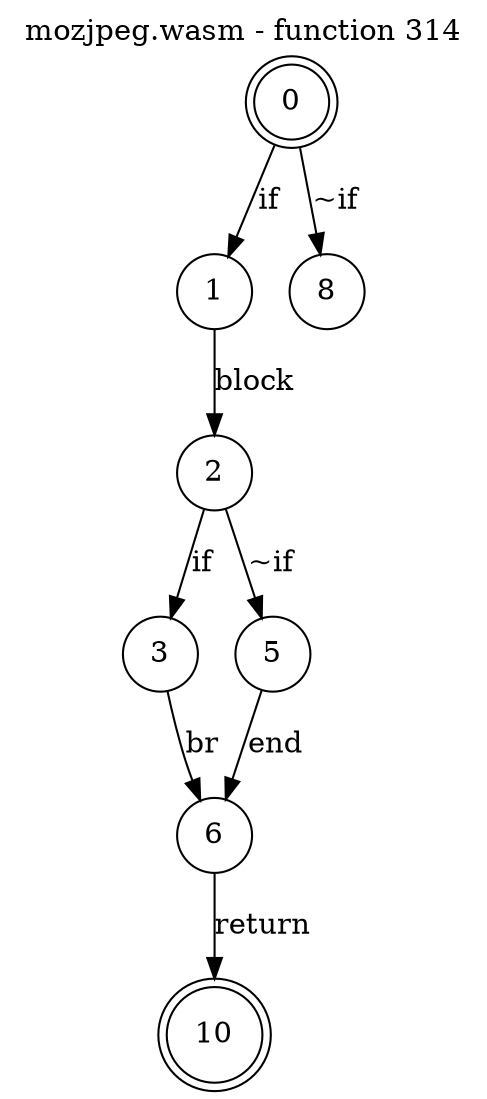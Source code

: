 digraph finite_state_machine {
    label = "mozjpeg.wasm - function 314"
    labelloc =  t
    labelfontsize = 16
    labelfontcolor = black
    labelfontname = "Helvetica"
    node [shape = doublecircle]; 0 10;
    node [shape = circle];
    0 -> 1[label="if"];
    0 -> 8[label="~if"];
    1 -> 2[label="block"];
    2 -> 3[label="if"];
    2 -> 5[label="~if"];
    3 -> 6[label="br"];
    5 -> 6[label="end"];
    6 -> 10[label="return"];
}
